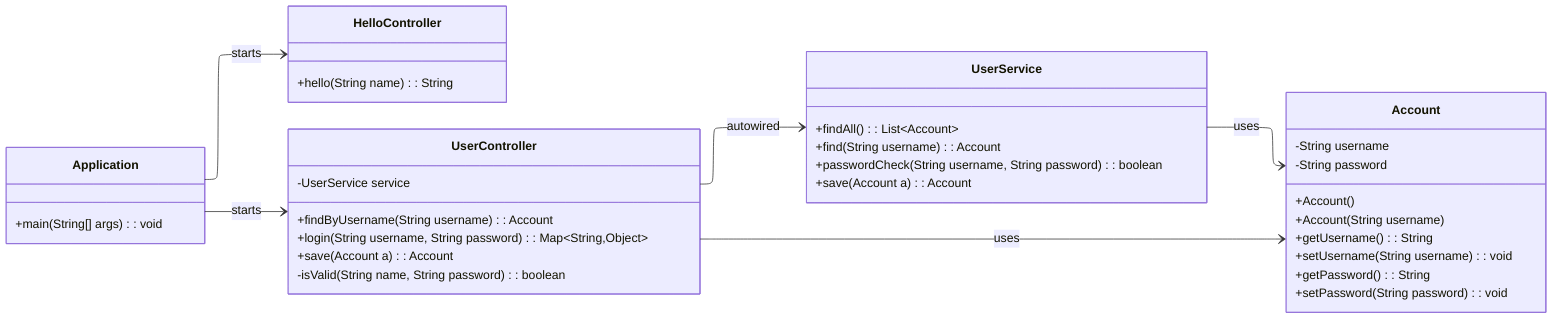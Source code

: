 ---
config:
  layout: elk
---
classDiagram
direction LR
    class Application {
	    +main(String[] args) : void
    }
    class HelloController {
	    +hello(String name) : String
    }
    class Account {
	    -String username
	    -String password
	    +Account()
	    +Account(String username)
	    +getUsername() : String
	    +setUsername(String username) : void
	    +getPassword() : String
	    +setPassword(String password) : void
    }
    class UserController {
	    -UserService service
	    +findByUsername(String username) : Account
	    +login(String username, String password) : Map~String,Object~
	    +save(Account a) : Account
	    -isValid(String name, String password) : boolean
    }
    class UserService {
	    +findAll() : List~Account~
	    +find(String username) : Account
	    +passwordCheck(String username, String password) : boolean
	    +save(Account a) : Account
    }
    Application --> HelloController : starts
    Application --> UserController : starts
    UserController --> UserService : autowired
    UserController --> Account : uses
    UserService --> Account : uses
